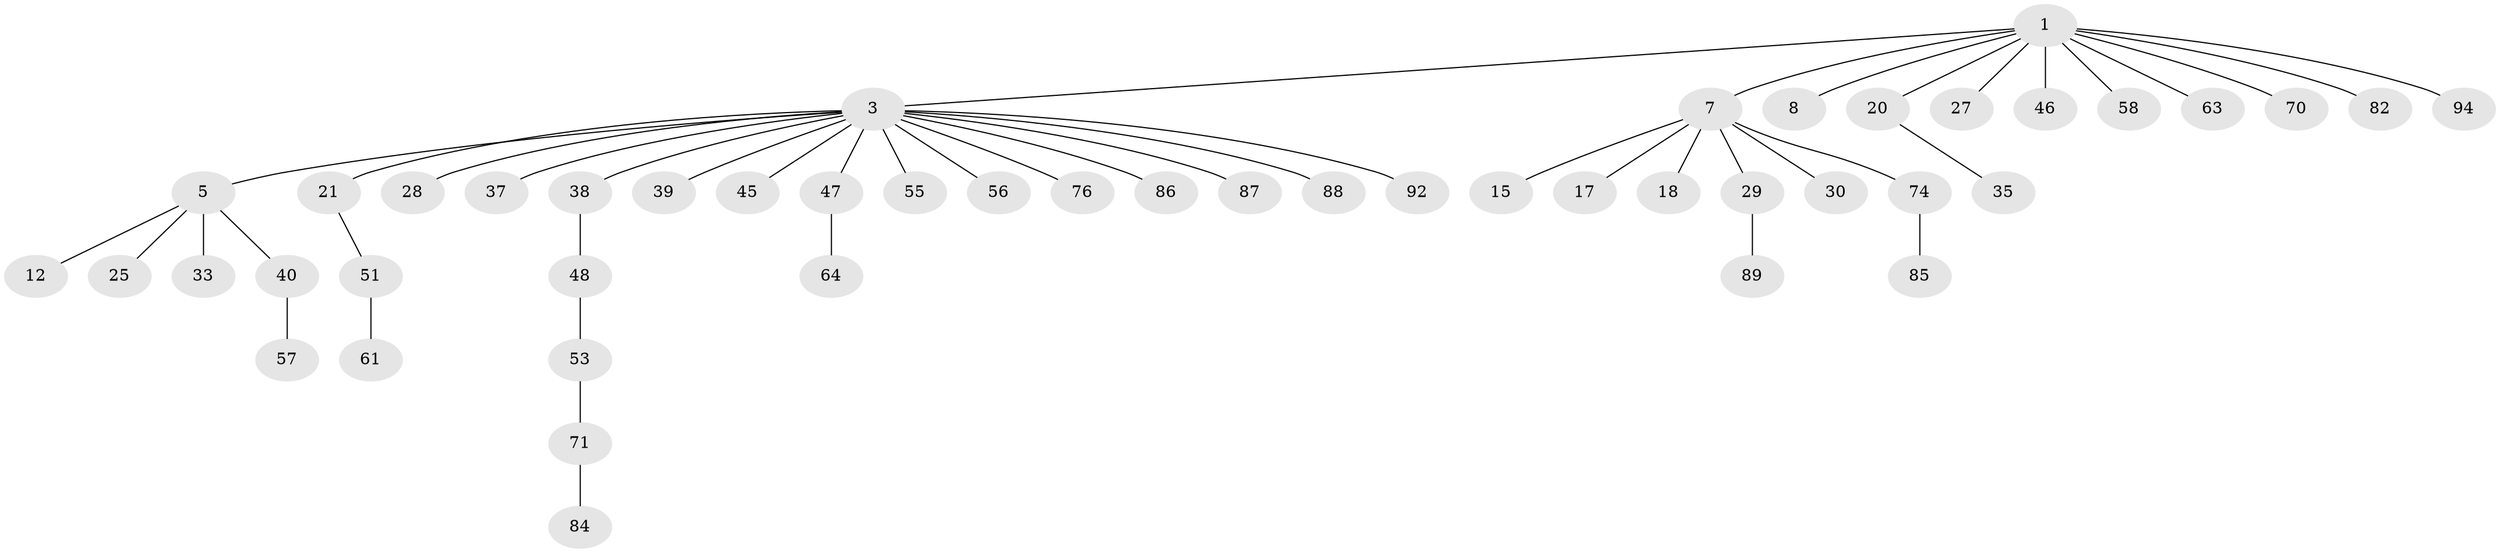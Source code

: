// original degree distribution, {5: 0.041666666666666664, 6: 0.020833333333333332, 2: 0.3958333333333333, 7: 0.010416666666666666, 4: 0.041666666666666664, 1: 0.4270833333333333, 3: 0.0625}
// Generated by graph-tools (version 1.1) at 2025/19/03/04/25 18:19:21]
// undirected, 48 vertices, 47 edges
graph export_dot {
graph [start="1"]
  node [color=gray90,style=filled];
  1 [super="+2+10"];
  3 [super="+4+6"];
  5 [super="+34+44+9"];
  7 [super="+91+13"];
  8 [super="+11"];
  12 [super="+73"];
  15;
  17;
  18 [super="+59"];
  20;
  21;
  25;
  27 [super="+52"];
  28 [super="+95+54"];
  29 [super="+41"];
  30 [super="+43"];
  33 [super="+75"];
  35;
  37 [super="+62"];
  38;
  39 [super="+49"];
  40;
  45 [super="+66"];
  46 [super="+65"];
  47;
  48 [super="+72"];
  51;
  53 [super="+68"];
  55 [super="+79"];
  56;
  57;
  58 [super="+81"];
  61 [super="+96+80"];
  63;
  64 [super="+77"];
  70;
  71;
  74;
  76;
  82 [super="+90"];
  84;
  85;
  86;
  87;
  88;
  89;
  92;
  94;
  1 -- 3;
  1 -- 7;
  1 -- 94;
  1 -- 70;
  1 -- 8;
  1 -- 58;
  1 -- 27;
  1 -- 46;
  1 -- 82;
  1 -- 20;
  1 -- 63;
  3 -- 5;
  3 -- 28;
  3 -- 56;
  3 -- 87;
  3 -- 37;
  3 -- 38;
  3 -- 39;
  3 -- 76;
  3 -- 45;
  3 -- 47;
  3 -- 21;
  3 -- 86;
  3 -- 55;
  3 -- 88;
  3 -- 92;
  5 -- 25;
  5 -- 40;
  5 -- 33;
  5 -- 12;
  7 -- 29;
  7 -- 30;
  7 -- 17;
  7 -- 18;
  7 -- 74;
  7 -- 15;
  20 -- 35;
  21 -- 51;
  29 -- 89;
  38 -- 48;
  40 -- 57;
  47 -- 64;
  48 -- 53;
  51 -- 61;
  53 -- 71;
  71 -- 84;
  74 -- 85;
}
